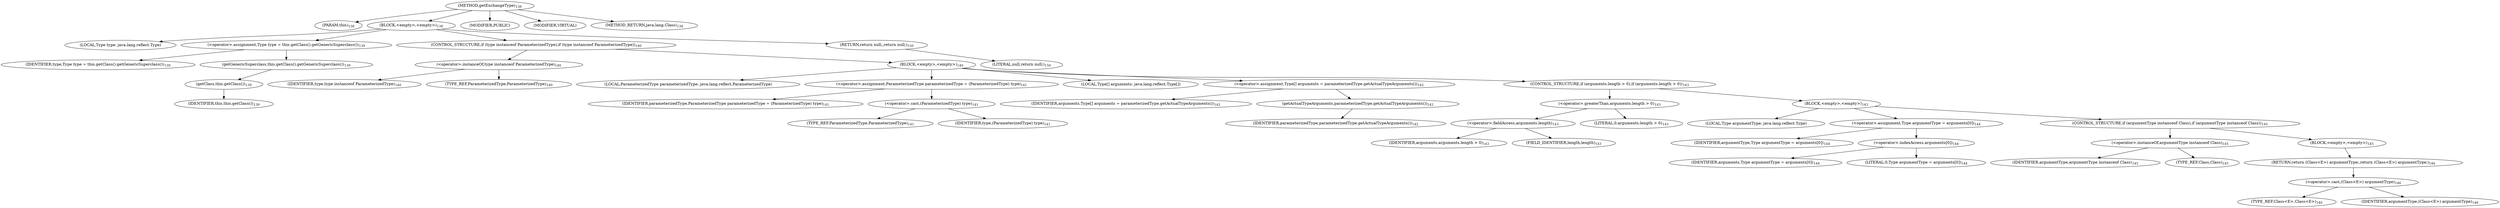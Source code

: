 digraph "getExchangeType" {  
"324" [label = <(METHOD,getExchangeType)<SUB>138</SUB>> ]
"24" [label = <(PARAM,this)<SUB>138</SUB>> ]
"325" [label = <(BLOCK,&lt;empty&gt;,&lt;empty&gt;)<SUB>138</SUB>> ]
"326" [label = <(LOCAL,Type type: java.lang.reflect.Type)> ]
"327" [label = <(&lt;operator&gt;.assignment,Type type = this.getClass().getGenericSuperclass())<SUB>139</SUB>> ]
"328" [label = <(IDENTIFIER,type,Type type = this.getClass().getGenericSuperclass())<SUB>139</SUB>> ]
"329" [label = <(getGenericSuperclass,this.getClass().getGenericSuperclass())<SUB>139</SUB>> ]
"330" [label = <(getClass,this.getClass())<SUB>139</SUB>> ]
"23" [label = <(IDENTIFIER,this,this.getClass())<SUB>139</SUB>> ]
"331" [label = <(CONTROL_STRUCTURE,if (type instanceof ParameterizedType),if (type instanceof ParameterizedType))<SUB>140</SUB>> ]
"332" [label = <(&lt;operator&gt;.instanceOf,type instanceof ParameterizedType)<SUB>140</SUB>> ]
"333" [label = <(IDENTIFIER,type,type instanceof ParameterizedType)<SUB>140</SUB>> ]
"334" [label = <(TYPE_REF,ParameterizedType,ParameterizedType)<SUB>140</SUB>> ]
"335" [label = <(BLOCK,&lt;empty&gt;,&lt;empty&gt;)<SUB>140</SUB>> ]
"336" [label = <(LOCAL,ParameterizedType parameterizedType: java.lang.reflect.ParameterizedType)> ]
"337" [label = <(&lt;operator&gt;.assignment,ParameterizedType parameterizedType = (ParameterizedType) type)<SUB>141</SUB>> ]
"338" [label = <(IDENTIFIER,parameterizedType,ParameterizedType parameterizedType = (ParameterizedType) type)<SUB>141</SUB>> ]
"339" [label = <(&lt;operator&gt;.cast,(ParameterizedType) type)<SUB>141</SUB>> ]
"340" [label = <(TYPE_REF,ParameterizedType,ParameterizedType)<SUB>141</SUB>> ]
"341" [label = <(IDENTIFIER,type,(ParameterizedType) type)<SUB>141</SUB>> ]
"342" [label = <(LOCAL,Type[] arguments: java.lang.reflect.Type[])> ]
"343" [label = <(&lt;operator&gt;.assignment,Type[] arguments = parameterizedType.getActualTypeArguments())<SUB>142</SUB>> ]
"344" [label = <(IDENTIFIER,arguments,Type[] arguments = parameterizedType.getActualTypeArguments())<SUB>142</SUB>> ]
"345" [label = <(getActualTypeArguments,parameterizedType.getActualTypeArguments())<SUB>142</SUB>> ]
"346" [label = <(IDENTIFIER,parameterizedType,parameterizedType.getActualTypeArguments())<SUB>142</SUB>> ]
"347" [label = <(CONTROL_STRUCTURE,if (arguments.length &gt; 0),if (arguments.length &gt; 0))<SUB>143</SUB>> ]
"348" [label = <(&lt;operator&gt;.greaterThan,arguments.length &gt; 0)<SUB>143</SUB>> ]
"349" [label = <(&lt;operator&gt;.fieldAccess,arguments.length)<SUB>143</SUB>> ]
"350" [label = <(IDENTIFIER,arguments,arguments.length &gt; 0)<SUB>143</SUB>> ]
"351" [label = <(FIELD_IDENTIFIER,length,length)<SUB>143</SUB>> ]
"352" [label = <(LITERAL,0,arguments.length &gt; 0)<SUB>143</SUB>> ]
"353" [label = <(BLOCK,&lt;empty&gt;,&lt;empty&gt;)<SUB>143</SUB>> ]
"354" [label = <(LOCAL,Type argumentType: java.lang.reflect.Type)> ]
"355" [label = <(&lt;operator&gt;.assignment,Type argumentType = arguments[0])<SUB>144</SUB>> ]
"356" [label = <(IDENTIFIER,argumentType,Type argumentType = arguments[0])<SUB>144</SUB>> ]
"357" [label = <(&lt;operator&gt;.indexAccess,arguments[0])<SUB>144</SUB>> ]
"358" [label = <(IDENTIFIER,arguments,Type argumentType = arguments[0])<SUB>144</SUB>> ]
"359" [label = <(LITERAL,0,Type argumentType = arguments[0])<SUB>144</SUB>> ]
"360" [label = <(CONTROL_STRUCTURE,if (argumentType instanceof Class),if (argumentType instanceof Class))<SUB>145</SUB>> ]
"361" [label = <(&lt;operator&gt;.instanceOf,argumentType instanceof Class)<SUB>145</SUB>> ]
"362" [label = <(IDENTIFIER,argumentType,argumentType instanceof Class)<SUB>145</SUB>> ]
"363" [label = <(TYPE_REF,Class,Class)<SUB>145</SUB>> ]
"364" [label = <(BLOCK,&lt;empty&gt;,&lt;empty&gt;)<SUB>145</SUB>> ]
"365" [label = <(RETURN,return (Class&lt;E&gt;) argumentType;,return (Class&lt;E&gt;) argumentType;)<SUB>146</SUB>> ]
"366" [label = <(&lt;operator&gt;.cast,(Class&lt;E&gt;) argumentType)<SUB>146</SUB>> ]
"367" [label = <(TYPE_REF,Class&lt;E&gt;,Class&lt;E&gt;)<SUB>146</SUB>> ]
"368" [label = <(IDENTIFIER,argumentType,(Class&lt;E&gt;) argumentType)<SUB>146</SUB>> ]
"369" [label = <(RETURN,return null;,return null;)<SUB>150</SUB>> ]
"370" [label = <(LITERAL,null,return null;)<SUB>150</SUB>> ]
"371" [label = <(MODIFIER,PUBLIC)> ]
"372" [label = <(MODIFIER,VIRTUAL)> ]
"373" [label = <(METHOD_RETURN,java.lang.Class)<SUB>138</SUB>> ]
  "324" -> "24" 
  "324" -> "325" 
  "324" -> "371" 
  "324" -> "372" 
  "324" -> "373" 
  "325" -> "326" 
  "325" -> "327" 
  "325" -> "331" 
  "325" -> "369" 
  "327" -> "328" 
  "327" -> "329" 
  "329" -> "330" 
  "330" -> "23" 
  "331" -> "332" 
  "331" -> "335" 
  "332" -> "333" 
  "332" -> "334" 
  "335" -> "336" 
  "335" -> "337" 
  "335" -> "342" 
  "335" -> "343" 
  "335" -> "347" 
  "337" -> "338" 
  "337" -> "339" 
  "339" -> "340" 
  "339" -> "341" 
  "343" -> "344" 
  "343" -> "345" 
  "345" -> "346" 
  "347" -> "348" 
  "347" -> "353" 
  "348" -> "349" 
  "348" -> "352" 
  "349" -> "350" 
  "349" -> "351" 
  "353" -> "354" 
  "353" -> "355" 
  "353" -> "360" 
  "355" -> "356" 
  "355" -> "357" 
  "357" -> "358" 
  "357" -> "359" 
  "360" -> "361" 
  "360" -> "364" 
  "361" -> "362" 
  "361" -> "363" 
  "364" -> "365" 
  "365" -> "366" 
  "366" -> "367" 
  "366" -> "368" 
  "369" -> "370" 
}
